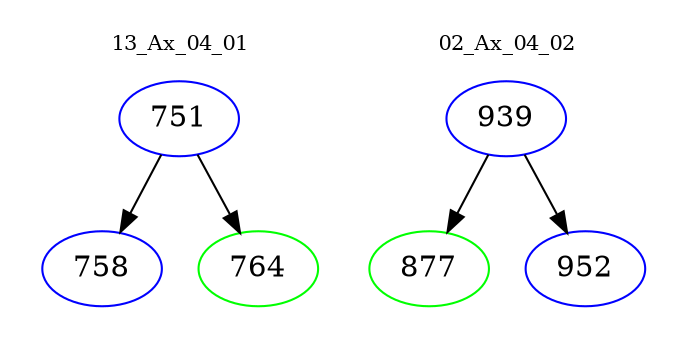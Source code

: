 digraph{
subgraph cluster_0 {
color = white
label = "13_Ax_04_01";
fontsize=10;
T0_751 [label="751", color="blue"]
T0_751 -> T0_758 [color="black"]
T0_758 [label="758", color="blue"]
T0_751 -> T0_764 [color="black"]
T0_764 [label="764", color="green"]
}
subgraph cluster_1 {
color = white
label = "02_Ax_04_02";
fontsize=10;
T1_939 [label="939", color="blue"]
T1_939 -> T1_877 [color="black"]
T1_877 [label="877", color="green"]
T1_939 -> T1_952 [color="black"]
T1_952 [label="952", color="blue"]
}
}
